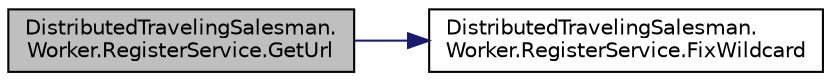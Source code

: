 digraph "DistributedTravelingSalesman.Worker.RegisterService.GetUrl"
{
 // INTERACTIVE_SVG=YES
 // LATEX_PDF_SIZE
  edge [fontname="Helvetica",fontsize="10",labelfontname="Helvetica",labelfontsize="10"];
  node [fontname="Helvetica",fontsize="10",shape=record];
  rankdir="LR";
  Node1 [label="DistributedTravelingSalesman.\lWorker.RegisterService.GetUrl",height=0.2,width=0.4,color="black", fillcolor="grey75", style="filled", fontcolor="black",tooltip=" "];
  Node1 -> Node2 [color="midnightblue",fontsize="10",style="solid",fontname="Helvetica"];
  Node2 [label="DistributedTravelingSalesman.\lWorker.RegisterService.FixWildcard",height=0.2,width=0.4,color="black", fillcolor="white", style="filled",URL="$class_distributed_traveling_salesman_1_1_worker_1_1_register_service.html#aea50caeafa7d9f1ebf65a72aa4cd0848",tooltip=" "];
}
